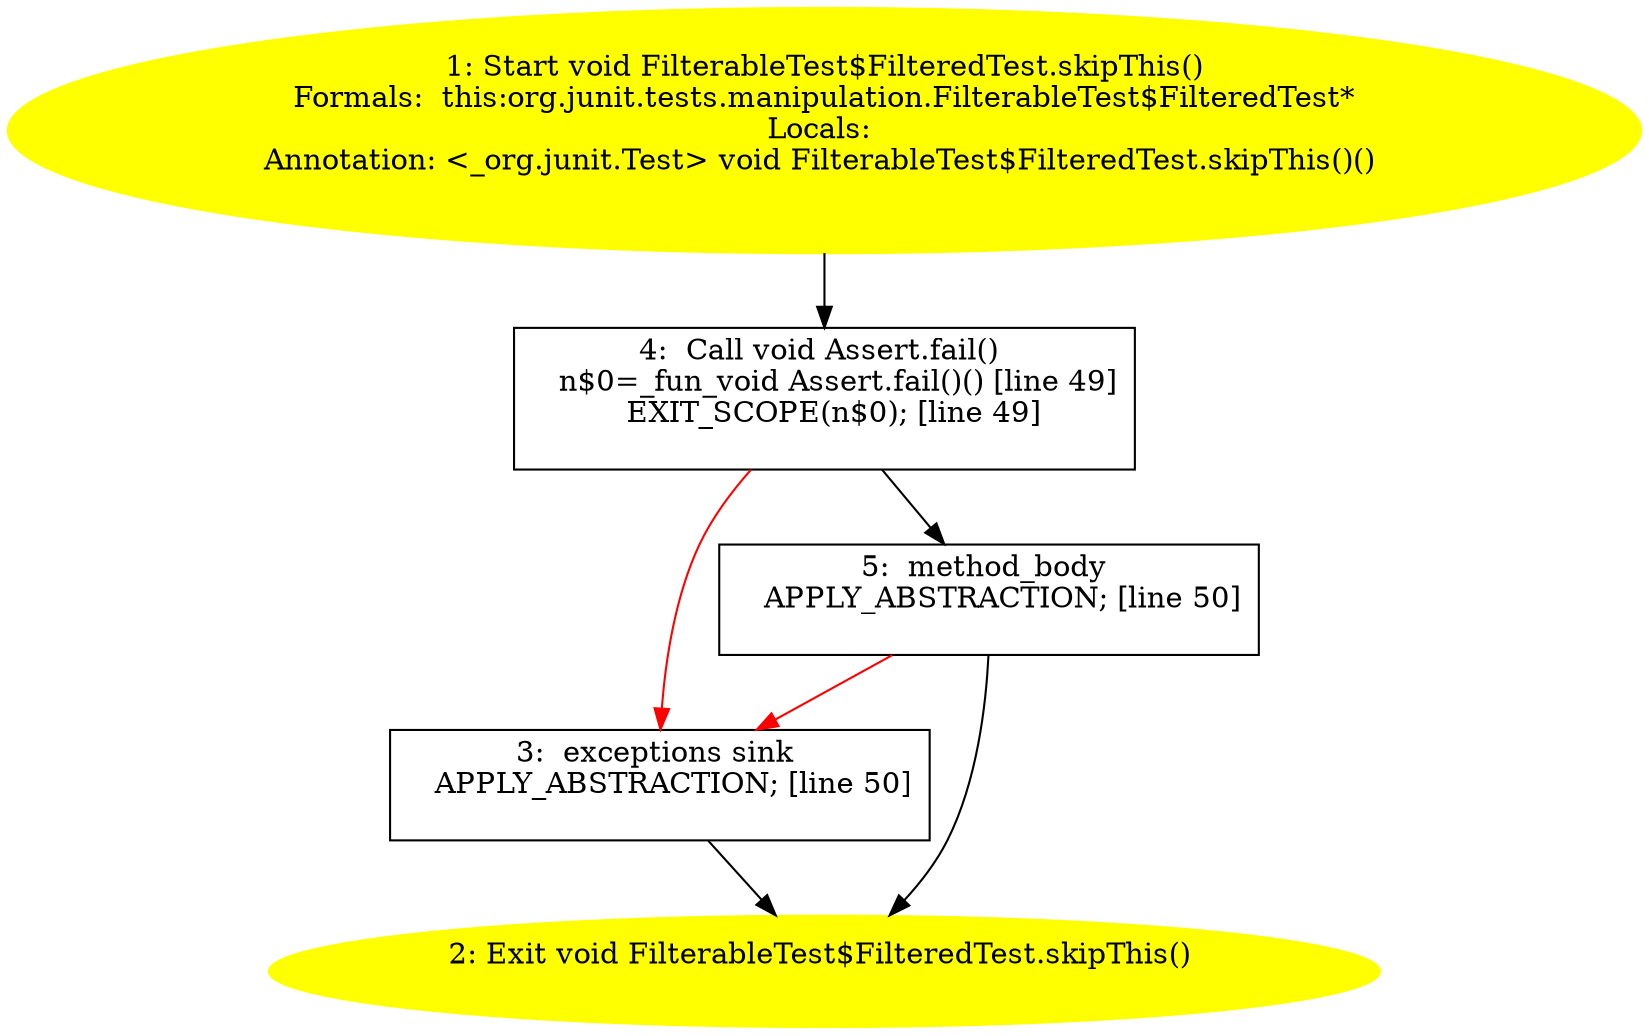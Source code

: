 /* @generated */
digraph cfg {
"org.junit.tests.manipulation.FilterableTest$FilteredTest.skipThis():void.5fefa389f0b4d2c1be46936c7f599d0e_1" [label="1: Start void FilterableTest$FilteredTest.skipThis()\nFormals:  this:org.junit.tests.manipulation.FilterableTest$FilteredTest*\nLocals: \nAnnotation: <_org.junit.Test> void FilterableTest$FilteredTest.skipThis()() \n  " color=yellow style=filled]
	

	 "org.junit.tests.manipulation.FilterableTest$FilteredTest.skipThis():void.5fefa389f0b4d2c1be46936c7f599d0e_1" -> "org.junit.tests.manipulation.FilterableTest$FilteredTest.skipThis():void.5fefa389f0b4d2c1be46936c7f599d0e_4" ;
"org.junit.tests.manipulation.FilterableTest$FilteredTest.skipThis():void.5fefa389f0b4d2c1be46936c7f599d0e_2" [label="2: Exit void FilterableTest$FilteredTest.skipThis() \n  " color=yellow style=filled]
	

"org.junit.tests.manipulation.FilterableTest$FilteredTest.skipThis():void.5fefa389f0b4d2c1be46936c7f599d0e_3" [label="3:  exceptions sink \n   APPLY_ABSTRACTION; [line 50]\n " shape="box"]
	

	 "org.junit.tests.manipulation.FilterableTest$FilteredTest.skipThis():void.5fefa389f0b4d2c1be46936c7f599d0e_3" -> "org.junit.tests.manipulation.FilterableTest$FilteredTest.skipThis():void.5fefa389f0b4d2c1be46936c7f599d0e_2" ;
"org.junit.tests.manipulation.FilterableTest$FilteredTest.skipThis():void.5fefa389f0b4d2c1be46936c7f599d0e_4" [label="4:  Call void Assert.fail() \n   n$0=_fun_void Assert.fail()() [line 49]\n  EXIT_SCOPE(n$0); [line 49]\n " shape="box"]
	

	 "org.junit.tests.manipulation.FilterableTest$FilteredTest.skipThis():void.5fefa389f0b4d2c1be46936c7f599d0e_4" -> "org.junit.tests.manipulation.FilterableTest$FilteredTest.skipThis():void.5fefa389f0b4d2c1be46936c7f599d0e_5" ;
	 "org.junit.tests.manipulation.FilterableTest$FilteredTest.skipThis():void.5fefa389f0b4d2c1be46936c7f599d0e_4" -> "org.junit.tests.manipulation.FilterableTest$FilteredTest.skipThis():void.5fefa389f0b4d2c1be46936c7f599d0e_3" [color="red" ];
"org.junit.tests.manipulation.FilterableTest$FilteredTest.skipThis():void.5fefa389f0b4d2c1be46936c7f599d0e_5" [label="5:  method_body \n   APPLY_ABSTRACTION; [line 50]\n " shape="box"]
	

	 "org.junit.tests.manipulation.FilterableTest$FilteredTest.skipThis():void.5fefa389f0b4d2c1be46936c7f599d0e_5" -> "org.junit.tests.manipulation.FilterableTest$FilteredTest.skipThis():void.5fefa389f0b4d2c1be46936c7f599d0e_2" ;
	 "org.junit.tests.manipulation.FilterableTest$FilteredTest.skipThis():void.5fefa389f0b4d2c1be46936c7f599d0e_5" -> "org.junit.tests.manipulation.FilterableTest$FilteredTest.skipThis():void.5fefa389f0b4d2c1be46936c7f599d0e_3" [color="red" ];
}
